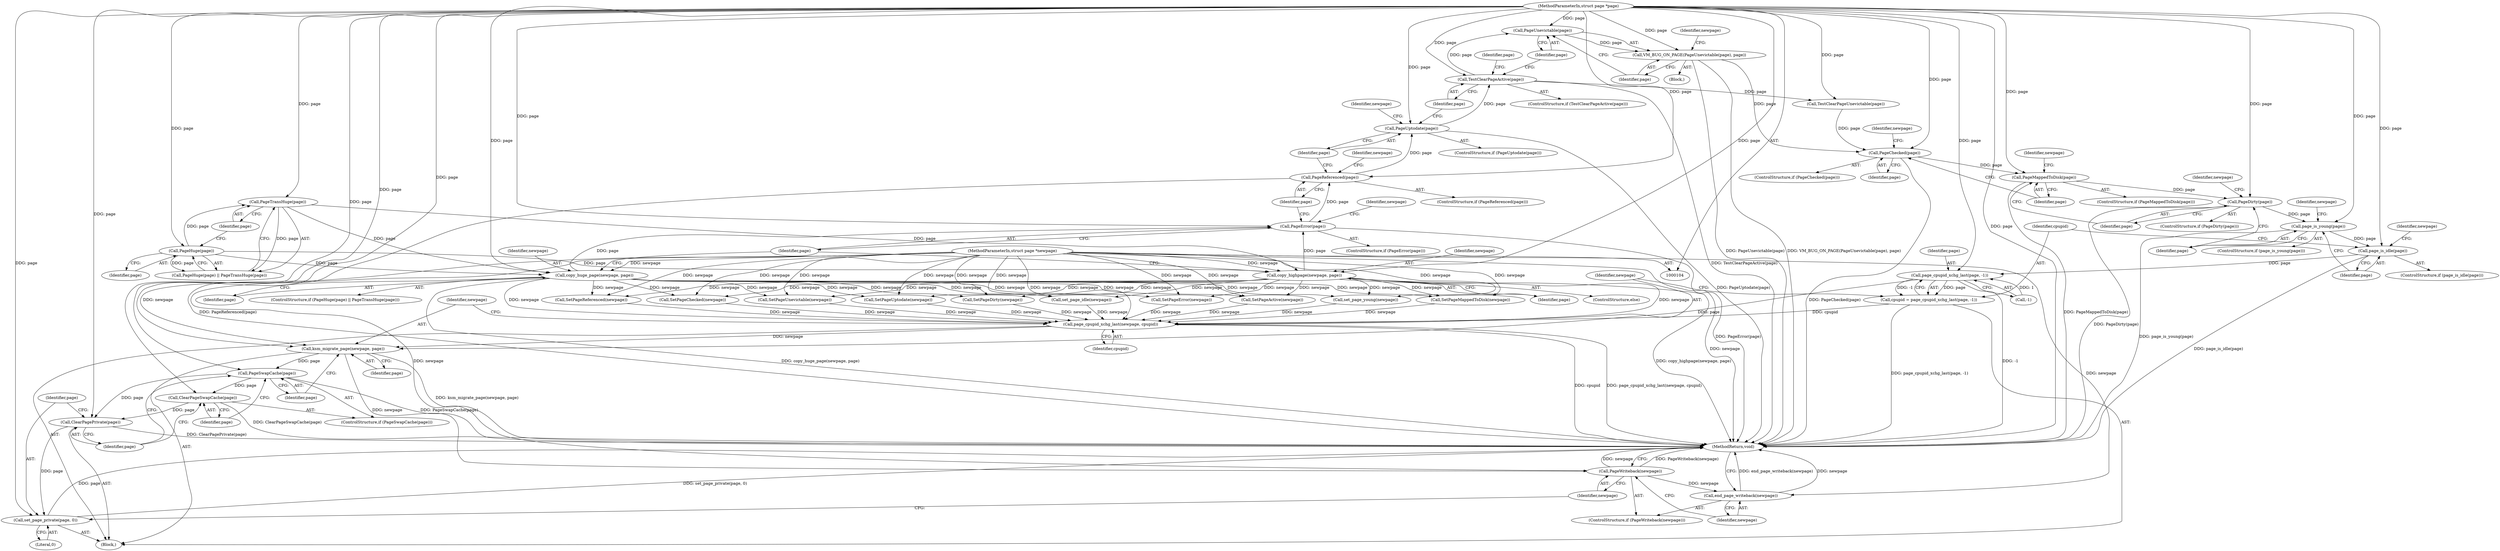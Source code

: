 digraph "0_linux_42cb14b110a5698ccf26ce59c4441722605a3743@pointer" {
"1000142" [label="(Call,PageUnevictable(page))"];
"1000138" [label="(Call,TestClearPageActive(page))"];
"1000133" [label="(Call,PageUptodate(page))"];
"1000128" [label="(Call,PageReferenced(page))"];
"1000123" [label="(Call,PageError(page))"];
"1000115" [label="(Call,copy_huge_page(newpage, page))"];
"1000105" [label="(MethodParameterIn,struct page *newpage)"];
"1000113" [label="(Call,PageTransHuge(page))"];
"1000111" [label="(Call,PageHuge(page))"];
"1000106" [label="(MethodParameterIn,struct page *page)"];
"1000119" [label="(Call,copy_highpage(newpage, page))"];
"1000141" [label="(Call,VM_BUG_ON_PAGE(PageUnevictable(page), page))"];
"1000154" [label="(Call,PageChecked(page))"];
"1000159" [label="(Call,PageMappedToDisk(page))"];
"1000164" [label="(Call,PageDirty(page))"];
"1000169" [label="(Call,page_is_young(page))"];
"1000174" [label="(Call,page_is_idle(page))"];
"1000180" [label="(Call,page_cpupid_xchg_last(page, -1))"];
"1000178" [label="(Call,cpupid = page_cpupid_xchg_last(page, -1))"];
"1000184" [label="(Call,page_cpupid_xchg_last(newpage, cpupid))"];
"1000187" [label="(Call,ksm_migrate_page(newpage, page))"];
"1000191" [label="(Call,PageSwapCache(page))"];
"1000193" [label="(Call,ClearPageSwapCache(page))"];
"1000195" [label="(Call,ClearPagePrivate(page))"];
"1000197" [label="(Call,set_page_private(page, 0))"];
"1000201" [label="(Call,PageWriteback(newpage))"];
"1000203" [label="(Call,end_page_writeback(newpage))"];
"1000133" [label="(Call,PageUptodate(page))"];
"1000204" [label="(Identifier,newpage)"];
"1000124" [label="(Identifier,page)"];
"1000177" [label="(Identifier,newpage)"];
"1000137" [label="(ControlStructure,if (TestClearPageActive(page)))"];
"1000134" [label="(Identifier,page)"];
"1000118" [label="(ControlStructure,else)"];
"1000203" [label="(Call,end_page_writeback(newpage))"];
"1000166" [label="(Call,SetPageDirty(newpage))"];
"1000187" [label="(Call,ksm_migrate_page(newpage, page))"];
"1000129" [label="(Identifier,page)"];
"1000127" [label="(ControlStructure,if (PageReferenced(page)))"];
"1000201" [label="(Call,PageWriteback(newpage))"];
"1000135" [label="(Call,SetPageUptodate(newpage))"];
"1000139" [label="(Identifier,page)"];
"1000175" [label="(Identifier,page)"];
"1000180" [label="(Call,page_cpupid_xchg_last(page, -1))"];
"1000109" [label="(ControlStructure,if (PageHuge(page) || PageTransHuge(page)))"];
"1000132" [label="(ControlStructure,if (PageUptodate(page)))"];
"1000188" [label="(Identifier,newpage)"];
"1000172" [label="(Identifier,newpage)"];
"1000179" [label="(Identifier,cpupid)"];
"1000181" [label="(Identifier,page)"];
"1000131" [label="(Identifier,newpage)"];
"1000185" [label="(Identifier,newpage)"];
"1000199" [label="(Literal,0)"];
"1000165" [label="(Identifier,page)"];
"1000116" [label="(Identifier,newpage)"];
"1000173" [label="(ControlStructure,if (page_is_idle(page)))"];
"1000194" [label="(Identifier,page)"];
"1000168" [label="(ControlStructure,if (page_is_young(page)))"];
"1000123" [label="(Call,PageError(page))"];
"1000115" [label="(Call,copy_huge_page(newpage, page))"];
"1000119" [label="(Call,copy_highpage(newpage, page))"];
"1000159" [label="(Call,PageMappedToDisk(page))"];
"1000191" [label="(Call,PageSwapCache(page))"];
"1000120" [label="(Identifier,newpage)"];
"1000140" [label="(Block,)"];
"1000105" [label="(MethodParameterIn,struct page *newpage)"];
"1000162" [label="(Identifier,newpage)"];
"1000198" [label="(Identifier,page)"];
"1000138" [label="(Call,TestClearPageActive(page))"];
"1000157" [label="(Identifier,newpage)"];
"1000144" [label="(Identifier,page)"];
"1000117" [label="(Identifier,page)"];
"1000189" [label="(Identifier,page)"];
"1000107" [label="(Block,)"];
"1000153" [label="(ControlStructure,if (PageChecked(page)))"];
"1000154" [label="(Call,PageChecked(page))"];
"1000151" [label="(Call,SetPageUnevictable(newpage))"];
"1000169" [label="(Call,page_is_young(page))"];
"1000143" [label="(Identifier,page)"];
"1000190" [label="(ControlStructure,if (PageSwapCache(page)))"];
"1000161" [label="(Call,SetPageMappedToDisk(newpage))"];
"1000114" [label="(Identifier,page)"];
"1000141" [label="(Call,VM_BUG_ON_PAGE(PageUnevictable(page), page))"];
"1000200" [label="(ControlStructure,if (PageWriteback(newpage)))"];
"1000186" [label="(Identifier,cpupid)"];
"1000184" [label="(Call,page_cpupid_xchg_last(newpage, cpupid))"];
"1000195" [label="(Call,ClearPagePrivate(page))"];
"1000155" [label="(Identifier,page)"];
"1000142" [label="(Call,PageUnevictable(page))"];
"1000110" [label="(Call,PageHuge(page) || PageTransHuge(page))"];
"1000197" [label="(Call,set_page_private(page, 0))"];
"1000126" [label="(Identifier,newpage)"];
"1000176" [label="(Call,set_page_idle(newpage))"];
"1000170" [label="(Identifier,page)"];
"1000146" [label="(Identifier,newpage)"];
"1000121" [label="(Identifier,page)"];
"1000112" [label="(Identifier,page)"];
"1000158" [label="(ControlStructure,if (PageMappedToDisk(page)))"];
"1000196" [label="(Identifier,page)"];
"1000149" [label="(Call,TestClearPageUnevictable(page))"];
"1000163" [label="(ControlStructure,if (PageDirty(page)))"];
"1000122" [label="(ControlStructure,if (PageError(page)))"];
"1000193" [label="(Call,ClearPageSwapCache(page))"];
"1000192" [label="(Identifier,page)"];
"1000156" [label="(Call,SetPageChecked(newpage))"];
"1000128" [label="(Call,PageReferenced(page))"];
"1000150" [label="(Identifier,page)"];
"1000125" [label="(Call,SetPageError(newpage))"];
"1000164" [label="(Call,PageDirty(page))"];
"1000174" [label="(Call,page_is_idle(page))"];
"1000182" [label="(Call,-1)"];
"1000145" [label="(Call,SetPageActive(newpage))"];
"1000171" [label="(Call,set_page_young(newpage))"];
"1000178" [label="(Call,cpupid = page_cpupid_xchg_last(page, -1))"];
"1000130" [label="(Call,SetPageReferenced(newpage))"];
"1000205" [label="(MethodReturn,void)"];
"1000106" [label="(MethodParameterIn,struct page *page)"];
"1000111" [label="(Call,PageHuge(page))"];
"1000113" [label="(Call,PageTransHuge(page))"];
"1000160" [label="(Identifier,page)"];
"1000202" [label="(Identifier,newpage)"];
"1000167" [label="(Identifier,newpage)"];
"1000136" [label="(Identifier,newpage)"];
"1000142" -> "1000141"  [label="AST: "];
"1000142" -> "1000143"  [label="CFG: "];
"1000143" -> "1000142"  [label="AST: "];
"1000144" -> "1000142"  [label="CFG: "];
"1000142" -> "1000141"  [label="DDG: page"];
"1000138" -> "1000142"  [label="DDG: page"];
"1000106" -> "1000142"  [label="DDG: page"];
"1000138" -> "1000137"  [label="AST: "];
"1000138" -> "1000139"  [label="CFG: "];
"1000139" -> "1000138"  [label="AST: "];
"1000143" -> "1000138"  [label="CFG: "];
"1000150" -> "1000138"  [label="CFG: "];
"1000138" -> "1000205"  [label="DDG: TestClearPageActive(page)"];
"1000133" -> "1000138"  [label="DDG: page"];
"1000106" -> "1000138"  [label="DDG: page"];
"1000138" -> "1000149"  [label="DDG: page"];
"1000133" -> "1000132"  [label="AST: "];
"1000133" -> "1000134"  [label="CFG: "];
"1000134" -> "1000133"  [label="AST: "];
"1000136" -> "1000133"  [label="CFG: "];
"1000139" -> "1000133"  [label="CFG: "];
"1000133" -> "1000205"  [label="DDG: PageUptodate(page)"];
"1000128" -> "1000133"  [label="DDG: page"];
"1000106" -> "1000133"  [label="DDG: page"];
"1000128" -> "1000127"  [label="AST: "];
"1000128" -> "1000129"  [label="CFG: "];
"1000129" -> "1000128"  [label="AST: "];
"1000131" -> "1000128"  [label="CFG: "];
"1000134" -> "1000128"  [label="CFG: "];
"1000128" -> "1000205"  [label="DDG: PageReferenced(page)"];
"1000123" -> "1000128"  [label="DDG: page"];
"1000106" -> "1000128"  [label="DDG: page"];
"1000123" -> "1000122"  [label="AST: "];
"1000123" -> "1000124"  [label="CFG: "];
"1000124" -> "1000123"  [label="AST: "];
"1000126" -> "1000123"  [label="CFG: "];
"1000129" -> "1000123"  [label="CFG: "];
"1000123" -> "1000205"  [label="DDG: PageError(page)"];
"1000115" -> "1000123"  [label="DDG: page"];
"1000119" -> "1000123"  [label="DDG: page"];
"1000106" -> "1000123"  [label="DDG: page"];
"1000115" -> "1000109"  [label="AST: "];
"1000115" -> "1000117"  [label="CFG: "];
"1000116" -> "1000115"  [label="AST: "];
"1000117" -> "1000115"  [label="AST: "];
"1000124" -> "1000115"  [label="CFG: "];
"1000115" -> "1000205"  [label="DDG: copy_huge_page(newpage, page)"];
"1000105" -> "1000115"  [label="DDG: newpage"];
"1000113" -> "1000115"  [label="DDG: page"];
"1000111" -> "1000115"  [label="DDG: page"];
"1000106" -> "1000115"  [label="DDG: page"];
"1000115" -> "1000125"  [label="DDG: newpage"];
"1000115" -> "1000130"  [label="DDG: newpage"];
"1000115" -> "1000135"  [label="DDG: newpage"];
"1000115" -> "1000145"  [label="DDG: newpage"];
"1000115" -> "1000151"  [label="DDG: newpage"];
"1000115" -> "1000156"  [label="DDG: newpage"];
"1000115" -> "1000161"  [label="DDG: newpage"];
"1000115" -> "1000166"  [label="DDG: newpage"];
"1000115" -> "1000171"  [label="DDG: newpage"];
"1000115" -> "1000176"  [label="DDG: newpage"];
"1000115" -> "1000184"  [label="DDG: newpage"];
"1000105" -> "1000104"  [label="AST: "];
"1000105" -> "1000205"  [label="DDG: newpage"];
"1000105" -> "1000119"  [label="DDG: newpage"];
"1000105" -> "1000125"  [label="DDG: newpage"];
"1000105" -> "1000130"  [label="DDG: newpage"];
"1000105" -> "1000135"  [label="DDG: newpage"];
"1000105" -> "1000145"  [label="DDG: newpage"];
"1000105" -> "1000151"  [label="DDG: newpage"];
"1000105" -> "1000156"  [label="DDG: newpage"];
"1000105" -> "1000161"  [label="DDG: newpage"];
"1000105" -> "1000166"  [label="DDG: newpage"];
"1000105" -> "1000171"  [label="DDG: newpage"];
"1000105" -> "1000176"  [label="DDG: newpage"];
"1000105" -> "1000184"  [label="DDG: newpage"];
"1000105" -> "1000187"  [label="DDG: newpage"];
"1000105" -> "1000201"  [label="DDG: newpage"];
"1000105" -> "1000203"  [label="DDG: newpage"];
"1000113" -> "1000110"  [label="AST: "];
"1000113" -> "1000114"  [label="CFG: "];
"1000114" -> "1000113"  [label="AST: "];
"1000110" -> "1000113"  [label="CFG: "];
"1000113" -> "1000110"  [label="DDG: page"];
"1000111" -> "1000113"  [label="DDG: page"];
"1000106" -> "1000113"  [label="DDG: page"];
"1000113" -> "1000119"  [label="DDG: page"];
"1000111" -> "1000110"  [label="AST: "];
"1000111" -> "1000112"  [label="CFG: "];
"1000112" -> "1000111"  [label="AST: "];
"1000114" -> "1000111"  [label="CFG: "];
"1000110" -> "1000111"  [label="CFG: "];
"1000111" -> "1000110"  [label="DDG: page"];
"1000106" -> "1000111"  [label="DDG: page"];
"1000111" -> "1000119"  [label="DDG: page"];
"1000106" -> "1000104"  [label="AST: "];
"1000106" -> "1000205"  [label="DDG: page"];
"1000106" -> "1000119"  [label="DDG: page"];
"1000106" -> "1000141"  [label="DDG: page"];
"1000106" -> "1000149"  [label="DDG: page"];
"1000106" -> "1000154"  [label="DDG: page"];
"1000106" -> "1000159"  [label="DDG: page"];
"1000106" -> "1000164"  [label="DDG: page"];
"1000106" -> "1000169"  [label="DDG: page"];
"1000106" -> "1000174"  [label="DDG: page"];
"1000106" -> "1000180"  [label="DDG: page"];
"1000106" -> "1000187"  [label="DDG: page"];
"1000106" -> "1000191"  [label="DDG: page"];
"1000106" -> "1000193"  [label="DDG: page"];
"1000106" -> "1000195"  [label="DDG: page"];
"1000106" -> "1000197"  [label="DDG: page"];
"1000119" -> "1000118"  [label="AST: "];
"1000119" -> "1000121"  [label="CFG: "];
"1000120" -> "1000119"  [label="AST: "];
"1000121" -> "1000119"  [label="AST: "];
"1000124" -> "1000119"  [label="CFG: "];
"1000119" -> "1000205"  [label="DDG: copy_highpage(newpage, page)"];
"1000119" -> "1000125"  [label="DDG: newpage"];
"1000119" -> "1000130"  [label="DDG: newpage"];
"1000119" -> "1000135"  [label="DDG: newpage"];
"1000119" -> "1000145"  [label="DDG: newpage"];
"1000119" -> "1000151"  [label="DDG: newpage"];
"1000119" -> "1000156"  [label="DDG: newpage"];
"1000119" -> "1000161"  [label="DDG: newpage"];
"1000119" -> "1000166"  [label="DDG: newpage"];
"1000119" -> "1000171"  [label="DDG: newpage"];
"1000119" -> "1000176"  [label="DDG: newpage"];
"1000119" -> "1000184"  [label="DDG: newpage"];
"1000141" -> "1000140"  [label="AST: "];
"1000141" -> "1000144"  [label="CFG: "];
"1000144" -> "1000141"  [label="AST: "];
"1000146" -> "1000141"  [label="CFG: "];
"1000141" -> "1000205"  [label="DDG: PageUnevictable(page)"];
"1000141" -> "1000205"  [label="DDG: VM_BUG_ON_PAGE(PageUnevictable(page), page)"];
"1000141" -> "1000154"  [label="DDG: page"];
"1000154" -> "1000153"  [label="AST: "];
"1000154" -> "1000155"  [label="CFG: "];
"1000155" -> "1000154"  [label="AST: "];
"1000157" -> "1000154"  [label="CFG: "];
"1000160" -> "1000154"  [label="CFG: "];
"1000154" -> "1000205"  [label="DDG: PageChecked(page)"];
"1000149" -> "1000154"  [label="DDG: page"];
"1000154" -> "1000159"  [label="DDG: page"];
"1000159" -> "1000158"  [label="AST: "];
"1000159" -> "1000160"  [label="CFG: "];
"1000160" -> "1000159"  [label="AST: "];
"1000162" -> "1000159"  [label="CFG: "];
"1000165" -> "1000159"  [label="CFG: "];
"1000159" -> "1000205"  [label="DDG: PageMappedToDisk(page)"];
"1000159" -> "1000164"  [label="DDG: page"];
"1000164" -> "1000163"  [label="AST: "];
"1000164" -> "1000165"  [label="CFG: "];
"1000165" -> "1000164"  [label="AST: "];
"1000167" -> "1000164"  [label="CFG: "];
"1000170" -> "1000164"  [label="CFG: "];
"1000164" -> "1000205"  [label="DDG: PageDirty(page)"];
"1000164" -> "1000169"  [label="DDG: page"];
"1000169" -> "1000168"  [label="AST: "];
"1000169" -> "1000170"  [label="CFG: "];
"1000170" -> "1000169"  [label="AST: "];
"1000172" -> "1000169"  [label="CFG: "];
"1000175" -> "1000169"  [label="CFG: "];
"1000169" -> "1000205"  [label="DDG: page_is_young(page)"];
"1000169" -> "1000174"  [label="DDG: page"];
"1000174" -> "1000173"  [label="AST: "];
"1000174" -> "1000175"  [label="CFG: "];
"1000175" -> "1000174"  [label="AST: "];
"1000177" -> "1000174"  [label="CFG: "];
"1000179" -> "1000174"  [label="CFG: "];
"1000174" -> "1000205"  [label="DDG: page_is_idle(page)"];
"1000174" -> "1000180"  [label="DDG: page"];
"1000180" -> "1000178"  [label="AST: "];
"1000180" -> "1000182"  [label="CFG: "];
"1000181" -> "1000180"  [label="AST: "];
"1000182" -> "1000180"  [label="AST: "];
"1000178" -> "1000180"  [label="CFG: "];
"1000180" -> "1000205"  [label="DDG: -1"];
"1000180" -> "1000178"  [label="DDG: page"];
"1000180" -> "1000178"  [label="DDG: -1"];
"1000182" -> "1000180"  [label="DDG: 1"];
"1000180" -> "1000187"  [label="DDG: page"];
"1000178" -> "1000107"  [label="AST: "];
"1000179" -> "1000178"  [label="AST: "];
"1000185" -> "1000178"  [label="CFG: "];
"1000178" -> "1000205"  [label="DDG: page_cpupid_xchg_last(page, -1)"];
"1000178" -> "1000184"  [label="DDG: cpupid"];
"1000184" -> "1000107"  [label="AST: "];
"1000184" -> "1000186"  [label="CFG: "];
"1000185" -> "1000184"  [label="AST: "];
"1000186" -> "1000184"  [label="AST: "];
"1000188" -> "1000184"  [label="CFG: "];
"1000184" -> "1000205"  [label="DDG: cpupid"];
"1000184" -> "1000205"  [label="DDG: page_cpupid_xchg_last(newpage, cpupid)"];
"1000125" -> "1000184"  [label="DDG: newpage"];
"1000171" -> "1000184"  [label="DDG: newpage"];
"1000156" -> "1000184"  [label="DDG: newpage"];
"1000151" -> "1000184"  [label="DDG: newpage"];
"1000166" -> "1000184"  [label="DDG: newpage"];
"1000135" -> "1000184"  [label="DDG: newpage"];
"1000176" -> "1000184"  [label="DDG: newpage"];
"1000130" -> "1000184"  [label="DDG: newpage"];
"1000161" -> "1000184"  [label="DDG: newpage"];
"1000145" -> "1000184"  [label="DDG: newpage"];
"1000184" -> "1000187"  [label="DDG: newpage"];
"1000187" -> "1000107"  [label="AST: "];
"1000187" -> "1000189"  [label="CFG: "];
"1000188" -> "1000187"  [label="AST: "];
"1000189" -> "1000187"  [label="AST: "];
"1000192" -> "1000187"  [label="CFG: "];
"1000187" -> "1000205"  [label="DDG: ksm_migrate_page(newpage, page)"];
"1000187" -> "1000191"  [label="DDG: page"];
"1000187" -> "1000201"  [label="DDG: newpage"];
"1000191" -> "1000190"  [label="AST: "];
"1000191" -> "1000192"  [label="CFG: "];
"1000192" -> "1000191"  [label="AST: "];
"1000194" -> "1000191"  [label="CFG: "];
"1000196" -> "1000191"  [label="CFG: "];
"1000191" -> "1000205"  [label="DDG: PageSwapCache(page)"];
"1000191" -> "1000193"  [label="DDG: page"];
"1000191" -> "1000195"  [label="DDG: page"];
"1000193" -> "1000190"  [label="AST: "];
"1000193" -> "1000194"  [label="CFG: "];
"1000194" -> "1000193"  [label="AST: "];
"1000196" -> "1000193"  [label="CFG: "];
"1000193" -> "1000205"  [label="DDG: ClearPageSwapCache(page)"];
"1000193" -> "1000195"  [label="DDG: page"];
"1000195" -> "1000107"  [label="AST: "];
"1000195" -> "1000196"  [label="CFG: "];
"1000196" -> "1000195"  [label="AST: "];
"1000198" -> "1000195"  [label="CFG: "];
"1000195" -> "1000205"  [label="DDG: ClearPagePrivate(page)"];
"1000195" -> "1000197"  [label="DDG: page"];
"1000197" -> "1000107"  [label="AST: "];
"1000197" -> "1000199"  [label="CFG: "];
"1000198" -> "1000197"  [label="AST: "];
"1000199" -> "1000197"  [label="AST: "];
"1000202" -> "1000197"  [label="CFG: "];
"1000197" -> "1000205"  [label="DDG: set_page_private(page, 0)"];
"1000197" -> "1000205"  [label="DDG: page"];
"1000201" -> "1000200"  [label="AST: "];
"1000201" -> "1000202"  [label="CFG: "];
"1000202" -> "1000201"  [label="AST: "];
"1000204" -> "1000201"  [label="CFG: "];
"1000205" -> "1000201"  [label="CFG: "];
"1000201" -> "1000205"  [label="DDG: PageWriteback(newpage)"];
"1000201" -> "1000205"  [label="DDG: newpage"];
"1000201" -> "1000203"  [label="DDG: newpage"];
"1000203" -> "1000200"  [label="AST: "];
"1000203" -> "1000204"  [label="CFG: "];
"1000204" -> "1000203"  [label="AST: "];
"1000205" -> "1000203"  [label="CFG: "];
"1000203" -> "1000205"  [label="DDG: end_page_writeback(newpage)"];
"1000203" -> "1000205"  [label="DDG: newpage"];
}
